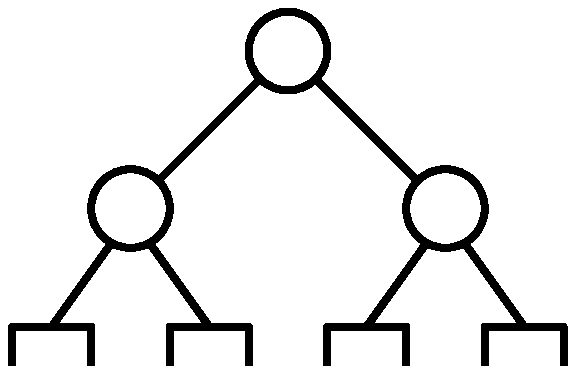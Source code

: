 l = 1.0cm;
u = 0.1;
v = 0.5;
w = u * l;

def square = ((v, v) -- (v, -v) -- (-v, -v) -- (-v, v) -- cycle) enddef;

def circle = fullcircle enddef;

picture temp;

beginfig (1);
 pickup pencircle scaled w;
 draw circle shifted (4.00, 4.00) scaled l;
 draw ((3.65, 3.65) -- (2.35, 2.35)) scaled l;
 draw circle shifted (2.00, 2.00) scaled l;
 draw ((4.35, 3.65) -- (5.65, 2.35)) scaled l;
 draw circle shifted (6.00, 2.00) scaled l;
 draw ((1.75, 1.55) -- (1.00, 0.50)) scaled l;
 draw square shifted (1.00, 0.00) scaled l;
 draw ((2.25, 1.55) -- (3.00, 0.50)) scaled l;
 draw square shifted (3.00, 0.00) scaled l;
 draw ((5.75, 1.55) -- (5.00, 0.50)) scaled l;
 draw square shifted (5.00, 0.00) scaled l;
 draw ((6.25, 1.55) -- (7.00, 0.50)) scaled l;
 draw square shifted (7.00, 0.00) scaled l;
endfig;

beginfig (2);
 pickup pencircle scaled w;
 draw circle shifted (4.00, 2.00) scaled l;
 draw ((3.50, 1.90) -- (1.00, 0.50)) scaled l;
 draw square shifted (1.00, 0.00) scaled l;
 draw ((3.75, 1.55) -- (3.00, 0.50)) scaled l;
 draw square shifted (3.00, 0.00) scaled l;
 draw ((4.25, 1.55) -- (5.00, 0.50)) scaled l;
 draw square shifted (5.00, 0.00) scaled l;
 draw ((4.50, 1.90) -- (7.00, 0.50)) scaled l;
 draw square shifted (7.00, 0.00) scaled l;
endfig;

beginfig (3);
 pickup pencircle scaled w;
 draw circle shifted (3.50, 2.00) scaled l;
 draw ((3.10, 1.70) -- (1.50, 0.50)) scaled l;
 draw square shifted (1.00, 0.00) scaled l;
 draw square shifted (2.00, 0.00) scaled l;
 draw ((3.70, 1.55) -- (4.00, 0.50)) scaled l;
 draw square shifted (4.00, 0.00) scaled l;
 draw ((3.90, 1.70) -- (6.00, 0.50)) scaled l;
 draw square shifted (6.00, 0.00) scaled l;
 temp := currentpicture;
endfig;

beginfig (4);
 pickup pencircle scaled w;
 draw circle shifted (3.50, 2.00) scaled l;
 draw ((3.10, 1.70) -- (1.50, 0.50)) scaled l;
 draw square shifted (1.00, 0.00) scaled l;
 draw ((3.50, 1.50) -- (3.50, 0.50)) scaled l;
 draw square shifted (3.00, 0.00) scaled l;
 draw square shifted (4.00, 0.00) scaled l;
 draw ((3.90, 1.70) -- (6.00, 0.50)) scaled l;
 draw square shifted (6.00, 0.00) scaled l;
endfig;

beginfig (5);
 currentpicture := temp xscaled -1;
endfig;

beginfig (6);
 pickup pencircle scaled w;
 draw circle shifted (3.00, 2.00) scaled l;
 draw ((2.60, 1.70) -- (2.00, 0.50)) scaled l;
 draw square shifted (1.00, 0.00) scaled l;
 draw square shifted (2.00, 0.00) scaled l;
 draw square shifted (3.00, 0.00) scaled l;
 draw ((3.40, 1.70) -- (5.00, 0.50)) scaled l;
 draw square shifted (5.00, 0.00) scaled l;
 temp := currentpicture;
endfig;

beginfig (7);
 pickup pencircle scaled w;
 draw circle shifted (3.00, 2.00) scaled l;
 draw ((2.60, 1.70) -- (1.50, 0.50)) scaled l;
 draw square shifted (1.00, 0.00) scaled l;
 draw square shifted (2.00, 0.00) scaled l;
 draw ((3.40, 1.70) -- (4.50, 0.50)) scaled l;
 draw square shifted (4.00, 0.00) scaled l;
 draw square shifted (5.00, 0.00) scaled l;
endfig;

beginfig (8);
 currentpicture := temp xscaled -1;
endfig;

end.
